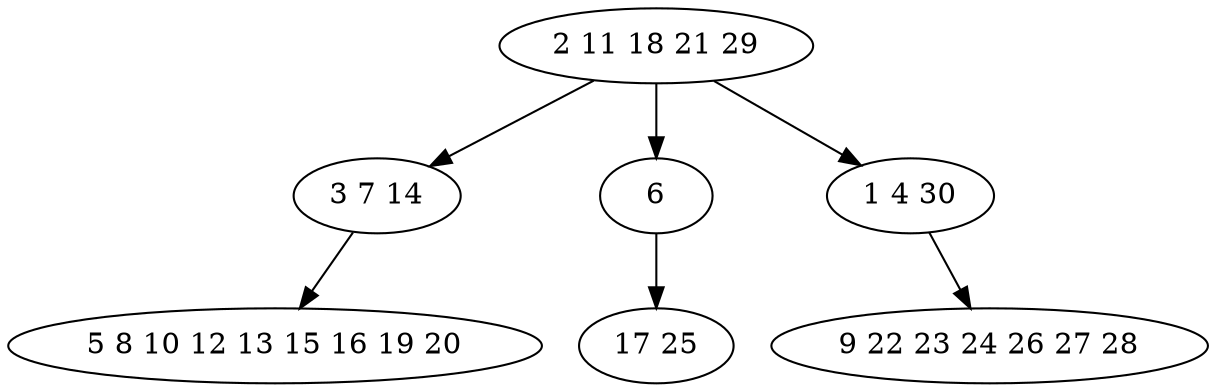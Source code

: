 digraph true_tree {
	"0" -> "1"
	"0" -> "2"
	"0" -> "3"
	"2" -> "4"
	"3" -> "5"
	"1" -> "6"
	"0" [label="2 11 18 21 29"];
	"1" [label="3 7 14"];
	"2" [label="6"];
	"3" [label="1 4 30"];
	"4" [label="17 25"];
	"5" [label="9 22 23 24 26 27 28"];
	"6" [label="5 8 10 12 13 15 16 19 20"];
}
